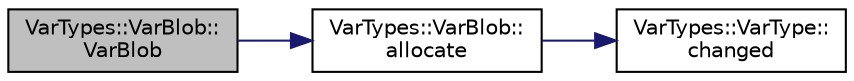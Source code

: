 digraph "VarTypes::VarBlob::VarBlob"
{
 // INTERACTIVE_SVG=YES
  edge [fontname="Helvetica",fontsize="10",labelfontname="Helvetica",labelfontsize="10"];
  node [fontname="Helvetica",fontsize="10",shape=record];
  rankdir="LR";
  Node1 [label="VarTypes::VarBlob::\lVarBlob",height=0.2,width=0.4,color="black", fillcolor="grey75", style="filled", fontcolor="black"];
  Node1 -> Node2 [color="midnightblue",fontsize="10",style="solid",fontname="Helvetica"];
  Node2 [label="VarTypes::VarBlob::\lallocate",height=0.2,width=0.4,color="black", fillcolor="white", style="filled",URL="$d3/dac/class_var_types_1_1_var_blob.html#a16f186cddd3e713e57fcb56d9ad67438"];
  Node2 -> Node3 [color="midnightblue",fontsize="10",style="solid",fontname="Helvetica"];
  Node3 [label="VarTypes::VarType::\lchanged",height=0.2,width=0.4,color="black", fillcolor="white", style="filled",URL="$d4/d59/class_var_types_1_1_var_type.html#a25814e23ce918002421797d6a1d1fba3"];
}
